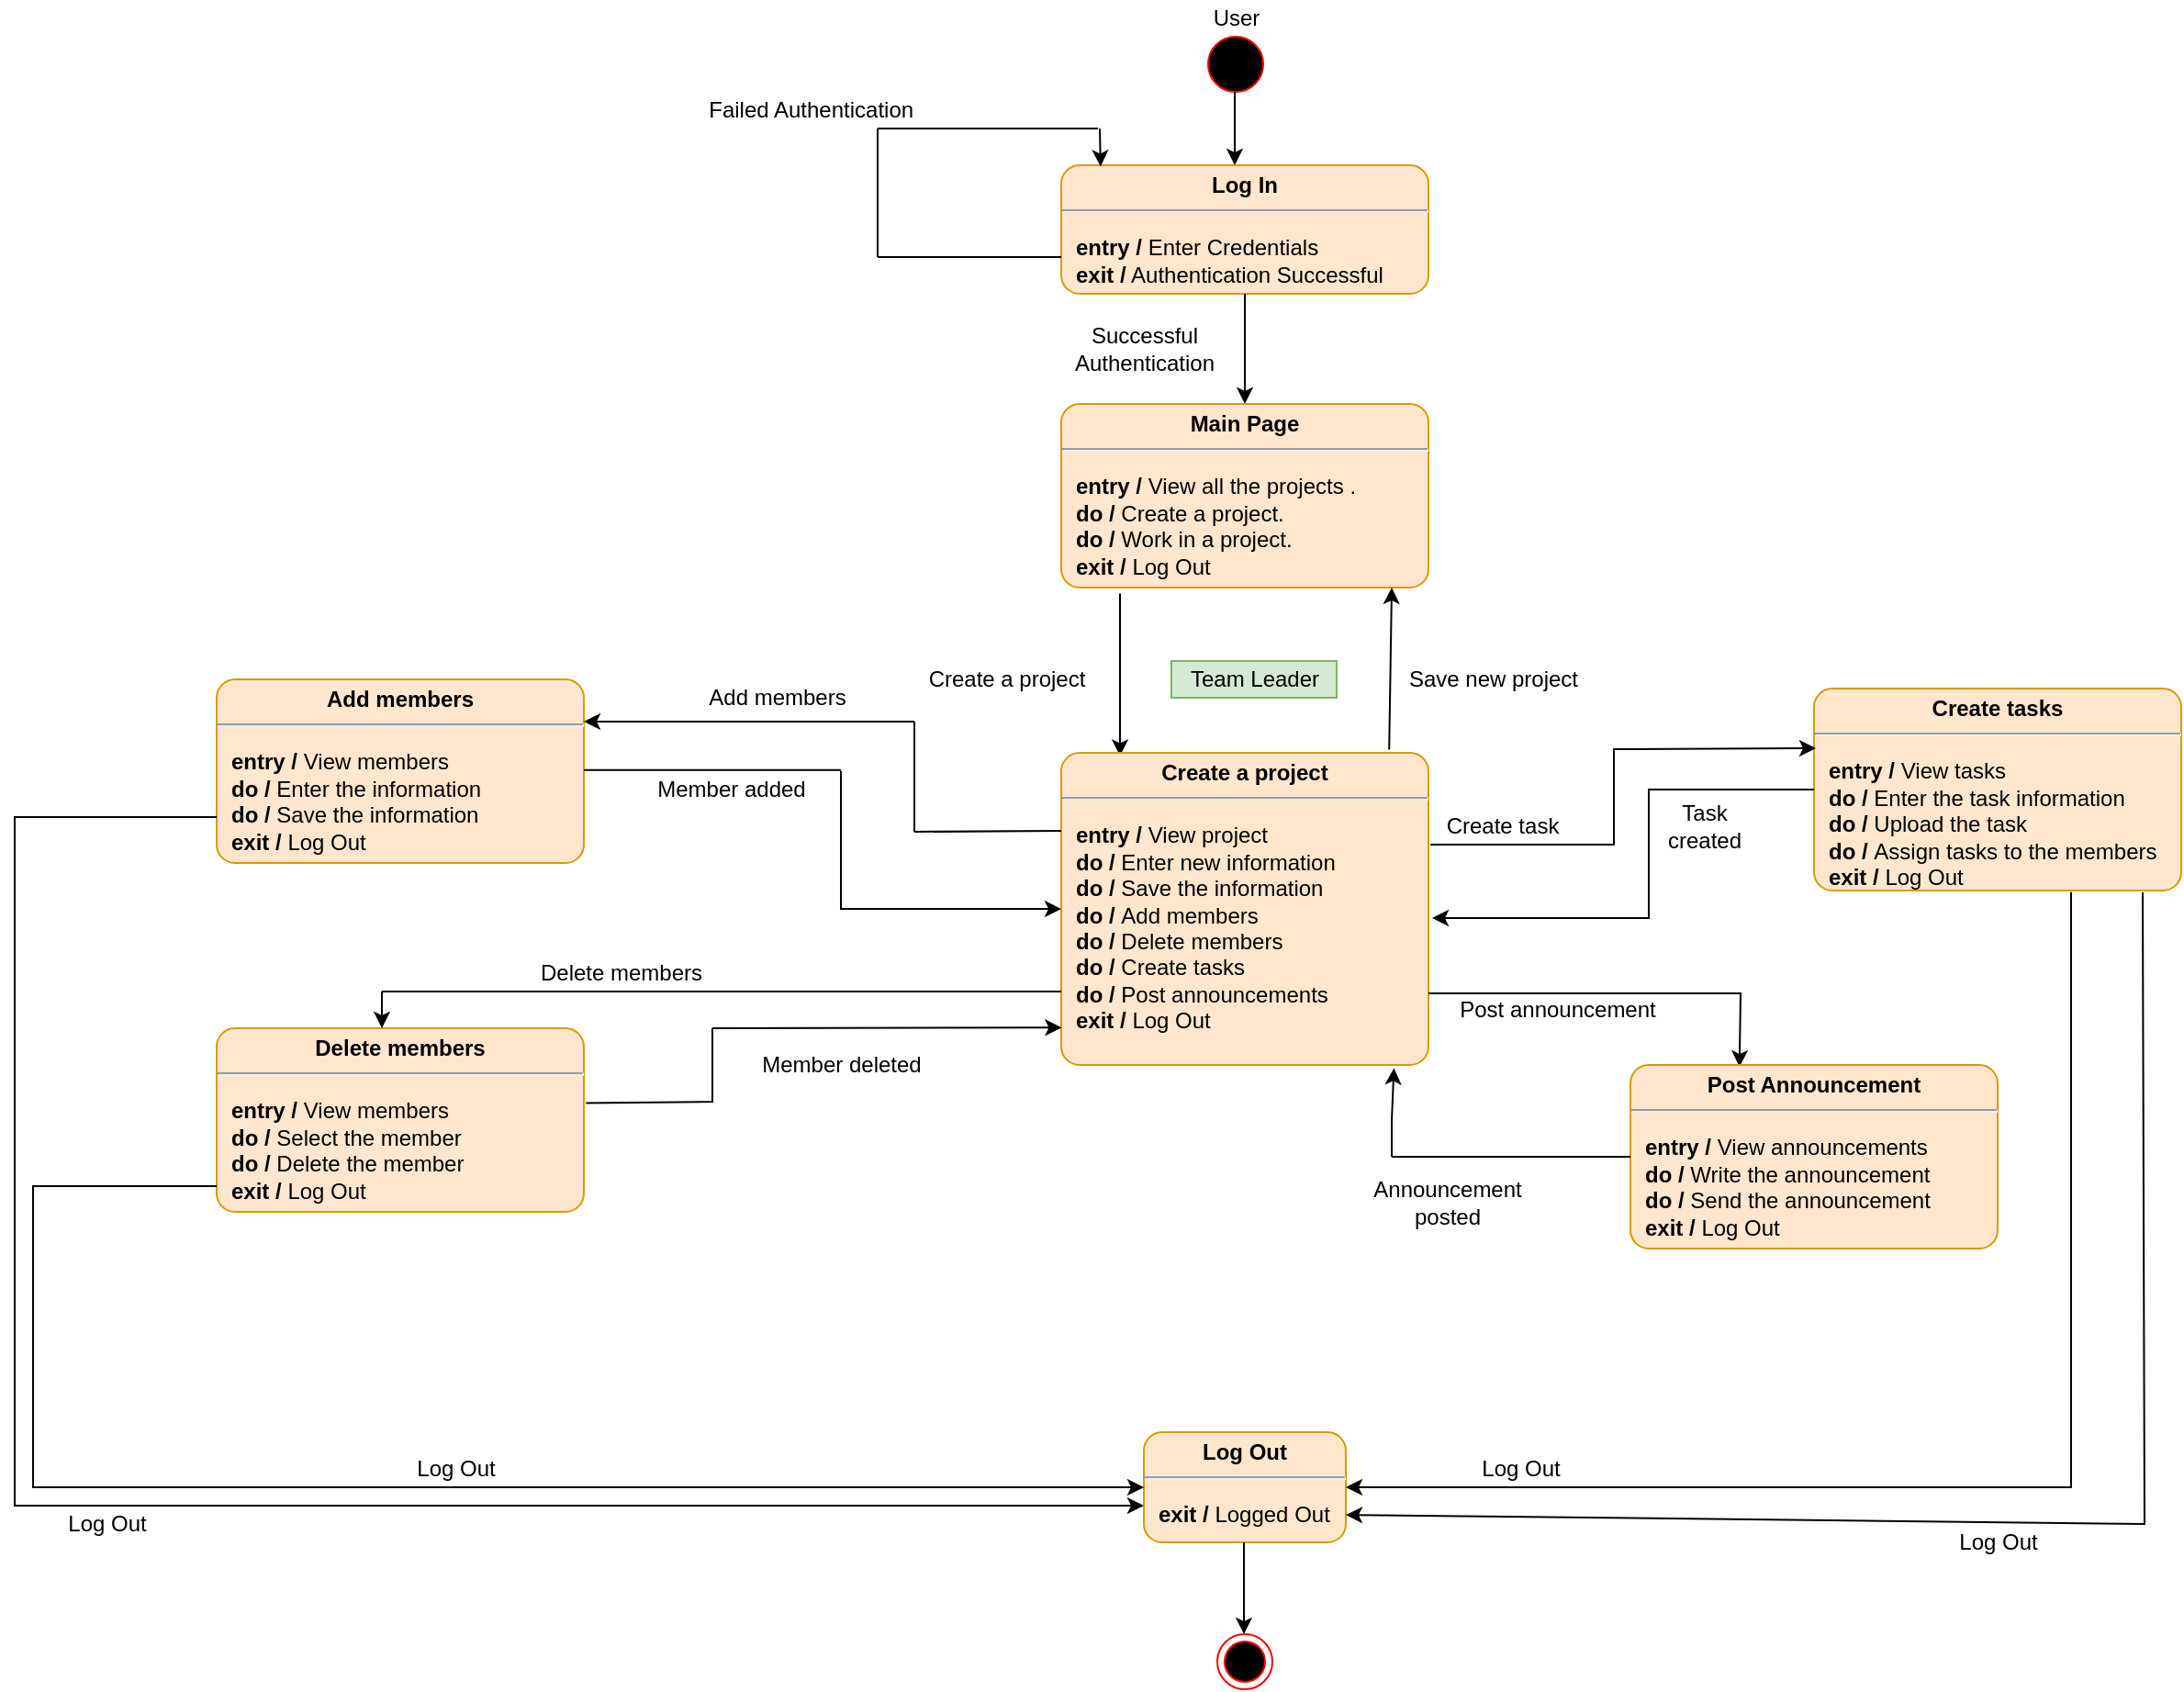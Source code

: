 <mxfile version="17.4.6" type="device" pages="2"><diagram id="88GgIm7XdRe25v3RGqg6" name="Page-1"><mxGraphModel dx="1320" dy="504" grid="1" gridSize="10" guides="1" tooltips="1" connect="1" arrows="1" fold="1" page="0" pageScale="1" pageWidth="850" pageHeight="1100" math="0" shadow="0"><root><mxCell id="0"/><mxCell id="1" parent="0"/><mxCell id="XQUx4Mxfzed2qEbGwOp_-1" value="" style="shape=ellipse;html=1;fillColor=#000000;fontSize=18;fontColor=#000000;strokeColor=#FF0000;" parent="1" vertex="1"><mxGeometry x="360" y="40" width="30" height="30" as="geometry"/></mxCell><mxCell id="XQUx4Mxfzed2qEbGwOp_-2" value="" style="endArrow=classic;html=1;rounded=0;exitX=0.5;exitY=1;exitDx=0;exitDy=0;" parent="1" edge="1"><mxGeometry width="50" height="50" relative="1" as="geometry"><mxPoint x="374.5" y="70" as="sourcePoint"/><mxPoint x="374.5" y="110" as="targetPoint"/></mxGeometry></mxCell><mxCell id="XQUx4Mxfzed2qEbGwOp_-3" value="&lt;p style=&quot;margin: 0px ; margin-top: 4px ; text-align: center&quot;&gt;&lt;b&gt;Log In&lt;/b&gt;&lt;/p&gt;&lt;hr&gt;&lt;p&gt;&lt;/p&gt;&lt;p style=&quot;margin: 0px ; margin-left: 8px ; text-align: left&quot;&gt;&lt;b&gt;entry /&lt;/b&gt; Enter Credentials&lt;br&gt;&lt;b&gt;exit /&lt;/b&gt; Authentication Successful&lt;/p&gt;" style="shape=mxgraph.sysml.simpleState;html=1;overflow=fill;whiteSpace=wrap;align=center;fillColor=#ffe6cc;strokeColor=#d79b00;" parent="1" vertex="1"><mxGeometry x="280" y="110" width="200" height="70" as="geometry"/></mxCell><mxCell id="XQUx4Mxfzed2qEbGwOp_-4" value="" style="endArrow=none;html=1;rounded=0;" parent="1" edge="1"><mxGeometry width="50" height="50" relative="1" as="geometry"><mxPoint x="180" y="160" as="sourcePoint"/><mxPoint x="280" y="160" as="targetPoint"/><Array as="points"><mxPoint x="210" y="160"/></Array></mxGeometry></mxCell><mxCell id="XQUx4Mxfzed2qEbGwOp_-5" value="" style="endArrow=none;html=1;rounded=0;" parent="1" edge="1"><mxGeometry width="50" height="50" relative="1" as="geometry"><mxPoint x="180" y="160" as="sourcePoint"/><mxPoint x="180" y="90" as="targetPoint"/></mxGeometry></mxCell><mxCell id="XQUx4Mxfzed2qEbGwOp_-6" value="" style="endArrow=none;html=1;rounded=0;" parent="1" edge="1"><mxGeometry width="50" height="50" relative="1" as="geometry"><mxPoint x="180" y="90" as="sourcePoint"/><mxPoint x="300" y="90" as="targetPoint"/></mxGeometry></mxCell><mxCell id="XQUx4Mxfzed2qEbGwOp_-7" value="" style="endArrow=classic;html=1;rounded=0;entryX=0.107;entryY=0.01;entryDx=0;entryDy=0;entryPerimeter=0;" parent="1" edge="1"><mxGeometry width="50" height="50" relative="1" as="geometry"><mxPoint x="301" y="90" as="sourcePoint"/><mxPoint x="301.4" y="110.7" as="targetPoint"/></mxGeometry></mxCell><mxCell id="XQUx4Mxfzed2qEbGwOp_-8" value="Failed Authentication&amp;nbsp;" style="text;html=1;resizable=0;autosize=1;align=center;verticalAlign=middle;points=[];fillColor=none;strokeColor=none;rounded=0;" parent="1" vertex="1"><mxGeometry x="80" y="70" width="130" height="20" as="geometry"/></mxCell><mxCell id="XQUx4Mxfzed2qEbGwOp_-9" value="Successful &lt;br&gt;Authentication" style="text;html=1;resizable=0;autosize=1;align=center;verticalAlign=middle;points=[];fillColor=none;strokeColor=none;rounded=0;" parent="1" vertex="1"><mxGeometry x="280" y="195" width="90" height="30" as="geometry"/></mxCell><mxCell id="XQUx4Mxfzed2qEbGwOp_-10" value="" style="endArrow=classic;html=1;rounded=0;exitX=0.5;exitY=1;exitDx=0;exitDy=0;exitPerimeter=0;" parent="1" edge="1"><mxGeometry width="50" height="50" relative="1" as="geometry"><mxPoint x="380" y="180" as="sourcePoint"/><mxPoint x="380" y="240" as="targetPoint"/></mxGeometry></mxCell><mxCell id="XQUx4Mxfzed2qEbGwOp_-11" value="&lt;p style=&quot;margin: 0px ; margin-top: 4px ; text-align: center&quot;&gt;&lt;b&gt;Main Page&lt;/b&gt;&lt;/p&gt;&lt;hr&gt;&lt;p&gt;&lt;/p&gt;&lt;p style=&quot;margin: 0px ; margin-left: 8px ; text-align: left&quot;&gt;&lt;b&gt;entry / &lt;/b&gt;View all the projects .&lt;/p&gt;&lt;p style=&quot;margin: 0px ; margin-left: 8px ; text-align: left&quot;&gt;&lt;b&gt;do / &lt;/b&gt;Create a project.&lt;/p&gt;&lt;p style=&quot;margin: 0px ; margin-left: 8px ; text-align: left&quot;&gt;&lt;b&gt;do / &lt;/b&gt;Work in&amp;nbsp;a project.&lt;br&gt;&lt;b&gt;exit / &lt;/b&gt;Log Out&lt;/p&gt;" style="shape=mxgraph.sysml.simpleState;html=1;overflow=fill;whiteSpace=wrap;align=center;fillColor=#ffe6cc;strokeColor=#d79b00;" parent="1" vertex="1"><mxGeometry x="280" y="240" width="200" height="100" as="geometry"/></mxCell><mxCell id="XQUx4Mxfzed2qEbGwOp_-12" value="User" style="text;html=1;resizable=0;autosize=1;align=center;verticalAlign=middle;points=[];fillColor=none;strokeColor=none;rounded=0;" parent="1" vertex="1"><mxGeometry x="355" y="20" width="40" height="20" as="geometry"/></mxCell><mxCell id="XQUx4Mxfzed2qEbGwOp_-13" value="" style="endArrow=classic;html=1;rounded=0;entryX=0.16;entryY=0.01;entryDx=0;entryDy=0;entryPerimeter=0;exitX=0.16;exitY=1.033;exitDx=0;exitDy=0;exitPerimeter=0;" parent="1" source="XQUx4Mxfzed2qEbGwOp_-11" target="XQUx4Mxfzed2qEbGwOp_-22" edge="1"><mxGeometry width="50" height="50" relative="1" as="geometry"><mxPoint x="120" y="290" as="sourcePoint"/><mxPoint x="120" y="350" as="targetPoint"/></mxGeometry></mxCell><mxCell id="XQUx4Mxfzed2qEbGwOp_-15" value="Team Leader" style="text;html=1;resizable=0;autosize=1;align=center;verticalAlign=middle;points=[];fillColor=#d5e8d4;strokeColor=#82b366;rounded=0;" parent="1" vertex="1"><mxGeometry x="340" y="380" width="90" height="20" as="geometry"/></mxCell><mxCell id="XQUx4Mxfzed2qEbGwOp_-20" value="Create a project" style="text;html=1;resizable=0;autosize=1;align=center;verticalAlign=middle;points=[];fillColor=none;strokeColor=none;rounded=0;" parent="1" vertex="1"><mxGeometry x="200" y="380" width="100" height="20" as="geometry"/></mxCell><mxCell id="XQUx4Mxfzed2qEbGwOp_-22" value="&lt;p style=&quot;margin: 0px ; margin-top: 4px ; text-align: center&quot;&gt;&lt;b&gt;Create a project&lt;/b&gt;&lt;/p&gt;&lt;hr&gt;&lt;p&gt;&lt;/p&gt;&lt;p style=&quot;margin: 0px ; margin-left: 8px ; text-align: left&quot;&gt;&lt;b&gt;entry / &lt;/b&gt;View project&lt;/p&gt;&lt;p style=&quot;margin: 0px ; margin-left: 8px ; text-align: left&quot;&gt;&lt;b&gt;do / &lt;/b&gt;&lt;span&gt;Enter new information&lt;/span&gt;&lt;br&gt;&lt;/p&gt;&lt;p style=&quot;margin: 0px ; margin-left: 8px ; text-align: left&quot;&gt;&lt;b&gt;do / &lt;/b&gt;Save the information&lt;/p&gt;&lt;p style=&quot;margin: 0px 0px 0px 8px ; text-align: left&quot;&gt;&lt;b&gt;do /&amp;nbsp;&lt;/b&gt;Add members&lt;/p&gt;&lt;p style=&quot;margin: 0px 0px 0px 8px ; text-align: left&quot;&gt;&lt;b&gt;do / &lt;/b&gt;Delete members&lt;/p&gt;&lt;p style=&quot;margin: 0px 0px 0px 8px ; text-align: left&quot;&gt;&lt;b&gt;do /&amp;nbsp;&lt;/b&gt;Create tasks&lt;/p&gt;&lt;p style=&quot;margin: 0px 0px 0px 8px ; text-align: left&quot;&gt;&lt;b&gt;do /&amp;nbsp;&lt;/b&gt;Post announcements&lt;/p&gt;&lt;p style=&quot;margin: 0px ; margin-left: 8px ; text-align: left&quot;&gt;&lt;b&gt;exit / &lt;/b&gt;&lt;span&gt;Log Out&lt;/span&gt;&lt;br&gt;&lt;/p&gt;" style="shape=mxgraph.sysml.simpleState;html=1;overflow=fill;whiteSpace=wrap;align=center;fillColor=#ffe6cc;strokeColor=#d79b00;" parent="1" vertex="1"><mxGeometry x="280" y="430" width="200" height="170" as="geometry"/></mxCell><mxCell id="XQUx4Mxfzed2qEbGwOp_-24" value="" style="endArrow=classic;html=1;rounded=0;exitX=0.893;exitY=-0.01;exitDx=0;exitDy=0;exitPerimeter=0;" parent="1" source="XQUx4Mxfzed2qEbGwOp_-22" edge="1"><mxGeometry width="50" height="50" relative="1" as="geometry"><mxPoint x="460" y="400" as="sourcePoint"/><mxPoint x="460" y="340" as="targetPoint"/></mxGeometry></mxCell><mxCell id="XQUx4Mxfzed2qEbGwOp_-25" value="Save new project" style="text;html=1;resizable=0;autosize=1;align=center;verticalAlign=middle;points=[];fillColor=none;strokeColor=none;rounded=0;" parent="1" vertex="1"><mxGeometry x="460" y="380" width="110" height="20" as="geometry"/></mxCell><mxCell id="XQUx4Mxfzed2qEbGwOp_-31" value="&lt;p style=&quot;margin: 0px ; margin-top: 4px ; text-align: center&quot;&gt;&lt;b&gt;Add members&lt;/b&gt;&lt;/p&gt;&lt;hr&gt;&lt;p&gt;&lt;/p&gt;&lt;p style=&quot;margin: 0px 0px 0px 8px ; text-align: left&quot;&gt;&lt;b&gt;entry / &lt;/b&gt;View members&lt;/p&gt;&lt;p style=&quot;margin: 0px 0px 0px 8px ; text-align: left&quot;&gt;&lt;b&gt;do / &lt;/b&gt;Enter the information&lt;/p&gt;&lt;p style=&quot;margin: 0px 0px 0px 8px ; text-align: left&quot;&gt;&lt;b&gt;do / &lt;/b&gt;Save the information&lt;/p&gt;&lt;p style=&quot;margin: 0px 0px 0px 8px ; text-align: left&quot;&gt;&lt;b&gt;exit / &lt;/b&gt;Log Out&lt;/p&gt;&lt;p style=&quot;margin: 0px 0px 0px 8px ; text-align: left&quot;&gt;&lt;br&gt;&lt;/p&gt;" style="shape=mxgraph.sysml.simpleState;html=1;overflow=fill;whiteSpace=wrap;align=center;fillColor=#ffe6cc;strokeColor=#d79b00;" parent="1" vertex="1"><mxGeometry x="-180" y="390" width="200" height="100" as="geometry"/></mxCell><mxCell id="XQUx4Mxfzed2qEbGwOp_-34" value="Add members&lt;br&gt;" style="text;html=1;resizable=0;autosize=1;align=center;verticalAlign=middle;points=[];fillColor=none;strokeColor=none;rounded=0;" parent="1" vertex="1"><mxGeometry x="80" y="390" width="90" height="20" as="geometry"/></mxCell><mxCell id="XQUx4Mxfzed2qEbGwOp_-35" value="" style="endArrow=none;html=1;rounded=0;" parent="1" edge="1"><mxGeometry width="50" height="50" relative="1" as="geometry"><mxPoint x="20" y="439.38" as="sourcePoint"/><mxPoint x="160" y="439.38" as="targetPoint"/></mxGeometry></mxCell><mxCell id="XQUx4Mxfzed2qEbGwOp_-36" value="" style="endArrow=classic;html=1;rounded=0;entryX=0;entryY=0.5;entryDx=0;entryDy=0;entryPerimeter=0;" parent="1" target="XQUx4Mxfzed2qEbGwOp_-22" edge="1"><mxGeometry width="50" height="50" relative="1" as="geometry"><mxPoint x="160" y="440" as="sourcePoint"/><mxPoint x="120" y="510" as="targetPoint"/><Array as="points"><mxPoint x="160" y="515"/></Array></mxGeometry></mxCell><mxCell id="XQUx4Mxfzed2qEbGwOp_-37" value="Member added" style="text;html=1;resizable=0;autosize=1;align=center;verticalAlign=middle;points=[];fillColor=none;strokeColor=none;rounded=0;" parent="1" vertex="1"><mxGeometry x="50" y="440" width="100" height="20" as="geometry"/></mxCell><mxCell id="XQUx4Mxfzed2qEbGwOp_-41" value="&lt;p style=&quot;margin: 0px ; margin-top: 4px ; text-align: center&quot;&gt;&lt;b&gt;Delete members&lt;/b&gt;&lt;/p&gt;&lt;hr&gt;&lt;p&gt;&lt;/p&gt;&lt;p style=&quot;margin: 0px 0px 0px 8px ; text-align: left&quot;&gt;&lt;b&gt;entry / &lt;/b&gt;View members&lt;/p&gt;&lt;p style=&quot;margin: 0px 0px 0px 8px ; text-align: left&quot;&gt;&lt;b&gt;do / &lt;/b&gt;Select the member&lt;/p&gt;&lt;p style=&quot;margin: 0px 0px 0px 8px ; text-align: left&quot;&gt;&lt;b&gt;do / &lt;/b&gt;Delete the member&lt;/p&gt;&lt;p style=&quot;margin: 0px 0px 0px 8px ; text-align: left&quot;&gt;&lt;b&gt;exit / &lt;/b&gt;Log Out&lt;/p&gt;&lt;p style=&quot;margin: 0px 0px 0px 8px ; text-align: left&quot;&gt;&lt;br&gt;&lt;/p&gt;" style="shape=mxgraph.sysml.simpleState;html=1;overflow=fill;whiteSpace=wrap;align=center;fillColor=#ffe6cc;strokeColor=#d79b00;" parent="1" vertex="1"><mxGeometry x="-180" y="580" width="200" height="100" as="geometry"/></mxCell><mxCell id="XQUx4Mxfzed2qEbGwOp_-42" value="" style="endArrow=none;html=1;rounded=0;" parent="1" edge="1"><mxGeometry width="50" height="50" relative="1" as="geometry"><mxPoint x="70" y="560" as="sourcePoint"/><mxPoint x="280" y="560" as="targetPoint"/></mxGeometry></mxCell><mxCell id="XQUx4Mxfzed2qEbGwOp_-43" value="" style="endArrow=none;html=1;rounded=0;" parent="1" edge="1"><mxGeometry width="50" height="50" relative="1" as="geometry"><mxPoint x="-90" y="560" as="sourcePoint"/><mxPoint x="70" y="560" as="targetPoint"/></mxGeometry></mxCell><mxCell id="XQUx4Mxfzed2qEbGwOp_-44" value="" style="endArrow=classic;html=1;rounded=0;" parent="1" edge="1"><mxGeometry width="50" height="50" relative="1" as="geometry"><mxPoint x="-90" y="560" as="sourcePoint"/><mxPoint x="-90" y="580" as="targetPoint"/></mxGeometry></mxCell><mxCell id="XQUx4Mxfzed2qEbGwOp_-45" value="" style="endArrow=none;html=1;rounded=0;exitX=1.006;exitY=0.408;exitDx=0;exitDy=0;exitPerimeter=0;" parent="1" source="XQUx4Mxfzed2qEbGwOp_-41" edge="1"><mxGeometry width="50" height="50" relative="1" as="geometry"><mxPoint x="10" y="710" as="sourcePoint"/><mxPoint x="90" y="580" as="targetPoint"/><Array as="points"><mxPoint x="90" y="620"/></Array></mxGeometry></mxCell><mxCell id="XQUx4Mxfzed2qEbGwOp_-46" value="" style="endArrow=classic;html=1;rounded=0;entryX=-0.019;entryY=0.892;entryDx=0;entryDy=0;entryPerimeter=0;" parent="1" edge="1"><mxGeometry width="50" height="50" relative="1" as="geometry"><mxPoint x="90" y="580" as="sourcePoint"/><mxPoint x="280.2" y="579.64" as="targetPoint"/></mxGeometry></mxCell><mxCell id="XQUx4Mxfzed2qEbGwOp_-47" value="Delete members" style="text;html=1;resizable=0;autosize=1;align=center;verticalAlign=middle;points=[];fillColor=none;strokeColor=none;rounded=0;" parent="1" vertex="1"><mxGeometry x="-10" y="540" width="100" height="20" as="geometry"/></mxCell><mxCell id="XQUx4Mxfzed2qEbGwOp_-48" value="Member deleted" style="text;html=1;resizable=0;autosize=1;align=center;verticalAlign=middle;points=[];fillColor=none;strokeColor=none;rounded=0;" parent="1" vertex="1"><mxGeometry x="110" y="590" width="100" height="20" as="geometry"/></mxCell><mxCell id="XQUx4Mxfzed2qEbGwOp_-49" value="&lt;p style=&quot;margin: 0px ; margin-top: 4px ; text-align: center&quot;&gt;&lt;b&gt;Create tasks&lt;/b&gt;&lt;/p&gt;&lt;hr&gt;&lt;p&gt;&lt;/p&gt;&lt;p style=&quot;margin: 0px 0px 0px 8px ; text-align: left&quot;&gt;&lt;b&gt;entry / &lt;/b&gt;View tasks&lt;/p&gt;&lt;p style=&quot;margin: 0px 0px 0px 8px ; text-align: left&quot;&gt;&lt;b&gt;do / &lt;/b&gt;Enter the task information&lt;/p&gt;&lt;p style=&quot;margin: 0px 0px 0px 8px ; text-align: left&quot;&gt;&lt;b&gt;do / &lt;/b&gt;Upload the task&lt;/p&gt;&lt;p style=&quot;margin: 0px 0px 0px 8px ; text-align: left&quot;&gt;&lt;b&gt;do /&amp;nbsp;&lt;/b&gt;Assign tasks to the members&lt;br&gt;&lt;/p&gt;&lt;p style=&quot;margin: 0px 0px 0px 8px ; text-align: left&quot;&gt;&lt;b&gt;exit / &lt;/b&gt;Log Out&lt;/p&gt;&lt;p style=&quot;margin: 0px 0px 0px 8px ; text-align: left&quot;&gt;&lt;br&gt;&lt;/p&gt;" style="shape=mxgraph.sysml.simpleState;html=1;overflow=fill;whiteSpace=wrap;align=center;fillColor=#ffe6cc;strokeColor=#d79b00;" parent="1" vertex="1"><mxGeometry x="690" y="395" width="200" height="110" as="geometry"/></mxCell><mxCell id="XQUx4Mxfzed2qEbGwOp_-50" value="" style="endArrow=classic;html=1;rounded=0;exitX=0;exitY=0.5;exitDx=0;exitDy=0;exitPerimeter=0;" parent="1" source="XQUx4Mxfzed2qEbGwOp_-49" edge="1"><mxGeometry width="50" height="50" relative="1" as="geometry"><mxPoint x="662" y="450" as="sourcePoint"/><mxPoint x="482" y="520" as="targetPoint"/><Array as="points"><mxPoint x="600" y="450"/><mxPoint x="600" y="520"/></Array></mxGeometry></mxCell><mxCell id="XQUx4Mxfzed2qEbGwOp_-53" value="" style="endArrow=classic;html=1;rounded=0;entryX=0.297;entryY=0;entryDx=0;entryDy=0;entryPerimeter=0;" parent="1" edge="1"><mxGeometry width="50" height="50" relative="1" as="geometry"><mxPoint x="480" y="561" as="sourcePoint"/><mxPoint x="649.4" y="601" as="targetPoint"/><Array as="points"><mxPoint x="580" y="561"/><mxPoint x="650" y="561"/></Array></mxGeometry></mxCell><mxCell id="XQUx4Mxfzed2qEbGwOp_-54" value="Create task" style="text;html=1;resizable=0;autosize=1;align=center;verticalAlign=middle;points=[];fillColor=none;strokeColor=none;rounded=0;" parent="1" vertex="1"><mxGeometry x="480" y="460" width="80" height="20" as="geometry"/></mxCell><mxCell id="XQUx4Mxfzed2qEbGwOp_-55" value="Task &lt;br&gt;created" style="text;html=1;resizable=0;autosize=1;align=center;verticalAlign=middle;points=[];fillColor=none;strokeColor=none;rounded=0;" parent="1" vertex="1"><mxGeometry x="600" y="455" width="60" height="30" as="geometry"/></mxCell><mxCell id="XQUx4Mxfzed2qEbGwOp_-59" value="&lt;p style=&quot;margin: 0px ; margin-top: 4px ; text-align: center&quot;&gt;&lt;b&gt;Post Announcement&lt;/b&gt;&lt;/p&gt;&lt;hr&gt;&lt;p&gt;&lt;/p&gt;&lt;p style=&quot;margin: 0px 0px 0px 8px ; text-align: left&quot;&gt;&lt;b&gt;entry / &lt;/b&gt;View announcements&lt;/p&gt;&lt;p style=&quot;margin: 0px 0px 0px 8px ; text-align: left&quot;&gt;&lt;b&gt;do / &lt;/b&gt;Write the announcement&lt;/p&gt;&lt;p style=&quot;margin: 0px 0px 0px 8px ; text-align: left&quot;&gt;&lt;b&gt;do / &lt;/b&gt;Send the announcement&lt;/p&gt;&lt;p style=&quot;margin: 0px 0px 0px 8px ; text-align: left&quot;&gt;&lt;b&gt;exit / &lt;/b&gt;Log Out&lt;/p&gt;&lt;p style=&quot;margin: 0px 0px 0px 8px ; text-align: left&quot;&gt;&lt;br&gt;&lt;/p&gt;" style="shape=mxgraph.sysml.simpleState;html=1;overflow=fill;whiteSpace=wrap;align=center;fillColor=#ffe6cc;strokeColor=#d79b00;" parent="1" vertex="1"><mxGeometry x="590" y="600" width="200" height="100" as="geometry"/></mxCell><mxCell id="XQUx4Mxfzed2qEbGwOp_-60" value="Post announcement" style="text;html=1;resizable=0;autosize=1;align=center;verticalAlign=middle;points=[];fillColor=none;strokeColor=none;rounded=0;" parent="1" vertex="1"><mxGeometry x="490" y="560" width="120" height="20" as="geometry"/></mxCell><mxCell id="XQUx4Mxfzed2qEbGwOp_-61" value="" style="endArrow=none;html=1;rounded=0;" parent="1" source="XQUx4Mxfzed2qEbGwOp_-59" edge="1"><mxGeometry width="50" height="50" relative="1" as="geometry"><mxPoint x="20" y="860" as="sourcePoint"/><mxPoint x="460" y="650" as="targetPoint"/><Array as="points"><mxPoint x="460" y="650"/></Array></mxGeometry></mxCell><mxCell id="XQUx4Mxfzed2qEbGwOp_-62" value="" style="endArrow=classic;html=1;rounded=0;entryX=0.906;entryY=1.01;entryDx=0;entryDy=0;entryPerimeter=0;" parent="1" target="XQUx4Mxfzed2qEbGwOp_-22" edge="1"><mxGeometry width="50" height="50" relative="1" as="geometry"><mxPoint x="460" y="650" as="sourcePoint"/><mxPoint x="260" y="780" as="targetPoint"/><Array as="points"><mxPoint x="460" y="630"/></Array></mxGeometry></mxCell><mxCell id="XQUx4Mxfzed2qEbGwOp_-63" value="Announcement&lt;br&gt;posted&lt;br&gt;" style="text;html=1;resizable=0;autosize=1;align=center;verticalAlign=middle;points=[];fillColor=none;strokeColor=none;rounded=0;" parent="1" vertex="1"><mxGeometry x="440" y="660" width="100" height="30" as="geometry"/></mxCell><mxCell id="4z7BINL-cNMycbf9stHA-2" value="" style="endArrow=none;html=1;rounded=0;entryX=0;entryY=0.25;entryDx=0;entryDy=0;entryPerimeter=0;" parent="1" target="XQUx4Mxfzed2qEbGwOp_-22" edge="1"><mxGeometry width="50" height="50" relative="1" as="geometry"><mxPoint x="200" y="473" as="sourcePoint"/><mxPoint x="190" y="410" as="targetPoint"/></mxGeometry></mxCell><mxCell id="4z7BINL-cNMycbf9stHA-3" value="" style="endArrow=none;html=1;rounded=0;" parent="1" edge="1"><mxGeometry width="50" height="50" relative="1" as="geometry"><mxPoint x="200" y="473" as="sourcePoint"/><mxPoint x="200" y="413" as="targetPoint"/></mxGeometry></mxCell><mxCell id="4z7BINL-cNMycbf9stHA-4" value="" style="endArrow=classic;html=1;rounded=0;entryX=1;entryY=0.25;entryDx=0;entryDy=0;entryPerimeter=0;" parent="1" edge="1"><mxGeometry width="50" height="50" relative="1" as="geometry"><mxPoint x="200" y="413" as="sourcePoint"/><mxPoint x="20" y="413" as="targetPoint"/></mxGeometry></mxCell><mxCell id="4z7BINL-cNMycbf9stHA-5" value="" style="endArrow=classic;html=1;rounded=0;entryX=0;entryY=0.25;entryDx=0;entryDy=0;entryPerimeter=0;" parent="1" edge="1"><mxGeometry width="50" height="50" relative="1" as="geometry"><mxPoint x="481" y="480" as="sourcePoint"/><mxPoint x="691" y="427.5" as="targetPoint"/><Array as="points"><mxPoint x="581" y="480"/><mxPoint x="581" y="428"/></Array></mxGeometry></mxCell><mxCell id="fGWWSjCKEhbOOAB-cvJV-1" value="&lt;p style=&quot;margin: 0px ; margin-top: 4px ; text-align: center&quot;&gt;&lt;b&gt;Log Out&lt;/b&gt;&lt;/p&gt;&lt;hr&gt;&lt;p&gt;&lt;/p&gt;&lt;p style=&quot;margin: 0px ; margin-left: 8px ; text-align: left&quot;&gt;&lt;b&gt;exit / &lt;/b&gt;&lt;span&gt;Logged Out&lt;/span&gt;&lt;/p&gt;" style="shape=mxgraph.sysml.simpleState;html=1;overflow=fill;whiteSpace=wrap;align=center;fillColor=#ffe6cc;strokeColor=#d79b00;" vertex="1" parent="1"><mxGeometry x="325" y="800" width="110" height="60" as="geometry"/></mxCell><mxCell id="fGWWSjCKEhbOOAB-cvJV-2" value="" style="endArrow=classic;html=1;rounded=0;exitX=0.5;exitY=1;exitDx=0;exitDy=0;exitPerimeter=0;" edge="1" parent="1"><mxGeometry width="50" height="50" relative="1" as="geometry"><mxPoint x="379.5" y="860" as="sourcePoint"/><mxPoint x="379.5" y="910" as="targetPoint"/></mxGeometry></mxCell><mxCell id="fGWWSjCKEhbOOAB-cvJV-3" value="" style="ellipse;html=1;shape=endState;fillColor=#000000;strokeColor=#ff0000;" vertex="1" parent="1"><mxGeometry x="365" y="910" width="30" height="30" as="geometry"/></mxCell><mxCell id="fGWWSjCKEhbOOAB-cvJV-4" value="" style="endArrow=classic;html=1;rounded=0;exitX=0;exitY=0.75;exitDx=0;exitDy=0;exitPerimeter=0;entryX=0.045;entryY=0.667;entryDx=0;entryDy=0;entryPerimeter=0;" edge="1" parent="1" source="XQUx4Mxfzed2qEbGwOp_-31"><mxGeometry width="50" height="50" relative="1" as="geometry"><mxPoint x="-185" y="465" as="sourcePoint"/><mxPoint x="324.95" y="840.02" as="targetPoint"/><Array as="points"><mxPoint x="-290" y="465"/><mxPoint x="-290" y="840"/></Array></mxGeometry></mxCell><mxCell id="fGWWSjCKEhbOOAB-cvJV-5" value="" style="endArrow=classic;html=1;rounded=0;entryX=0;entryY=0.5;entryDx=0;entryDy=0;entryPerimeter=0;exitX=0;exitY=0.86;exitDx=0;exitDy=0;exitPerimeter=0;" edge="1" parent="1" source="XQUx4Mxfzed2qEbGwOp_-41" target="fGWWSjCKEhbOOAB-cvJV-1"><mxGeometry width="50" height="50" relative="1" as="geometry"><mxPoint x="-280" y="640" as="sourcePoint"/><mxPoint x="-270" y="630" as="targetPoint"/><Array as="points"><mxPoint x="-280" y="666"/><mxPoint x="-280" y="830"/></Array></mxGeometry></mxCell><mxCell id="fGWWSjCKEhbOOAB-cvJV-7" value="" style="endArrow=classic;html=1;rounded=0;exitX=0.9;exitY=1.045;exitDx=0;exitDy=0;exitPerimeter=0;entryX=1;entryY=0.75;entryDx=0;entryDy=0;entryPerimeter=0;" edge="1" parent="1" target="fGWWSjCKEhbOOAB-cvJV-1"><mxGeometry width="50" height="50" relative="1" as="geometry"><mxPoint x="869" y="505.95" as="sourcePoint"/><mxPoint x="436.31" y="818.02" as="targetPoint"/><Array as="points"><mxPoint x="870" y="850"/></Array></mxGeometry></mxCell><mxCell id="fGWWSjCKEhbOOAB-cvJV-8" value="Log Out" style="text;html=1;resizable=0;autosize=1;align=center;verticalAlign=middle;points=[];fillColor=none;strokeColor=none;rounded=0;" vertex="1" parent="1"><mxGeometry x="-270" y="840" width="60" height="20" as="geometry"/></mxCell><mxCell id="fGWWSjCKEhbOOAB-cvJV-9" value="Log Out" style="text;html=1;resizable=0;autosize=1;align=center;verticalAlign=middle;points=[];fillColor=none;strokeColor=none;rounded=0;" vertex="1" parent="1"><mxGeometry x="-80" y="810" width="60" height="20" as="geometry"/></mxCell><mxCell id="fGWWSjCKEhbOOAB-cvJV-10" value="Log Out" style="text;html=1;resizable=0;autosize=1;align=center;verticalAlign=middle;points=[];fillColor=none;strokeColor=none;rounded=0;" vertex="1" parent="1"><mxGeometry x="760" y="850" width="60" height="20" as="geometry"/></mxCell><mxCell id="fGWWSjCKEhbOOAB-cvJV-11" value="" style="endArrow=classic;html=1;rounded=0;entryX=1;entryY=0.5;entryDx=0;entryDy=0;entryPerimeter=0;" edge="1" parent="1" target="fGWWSjCKEhbOOAB-cvJV-1"><mxGeometry width="50" height="50" relative="1" as="geometry"><mxPoint x="830" y="505.863" as="sourcePoint"/><mxPoint x="830" y="759" as="targetPoint"/><Array as="points"><mxPoint x="830" y="830"/></Array></mxGeometry></mxCell><mxCell id="fGWWSjCKEhbOOAB-cvJV-12" value="Log Out" style="text;html=1;resizable=0;autosize=1;align=center;verticalAlign=middle;points=[];fillColor=none;strokeColor=none;rounded=0;" vertex="1" parent="1"><mxGeometry x="500" y="810" width="60" height="20" as="geometry"/></mxCell></root></mxGraphModel></diagram><diagram id="zDXPGeg-D0XtEb-eTzvP" name="Page-2"><mxGraphModel dx="782" dy="428" grid="1" gridSize="10" guides="1" tooltips="1" connect="1" arrows="1" fold="1" page="1" pageScale="1" pageWidth="850" pageHeight="1100" math="0" shadow="0"><root><mxCell id="0"/><mxCell id="1" parent="0"/></root></mxGraphModel></diagram></mxfile>